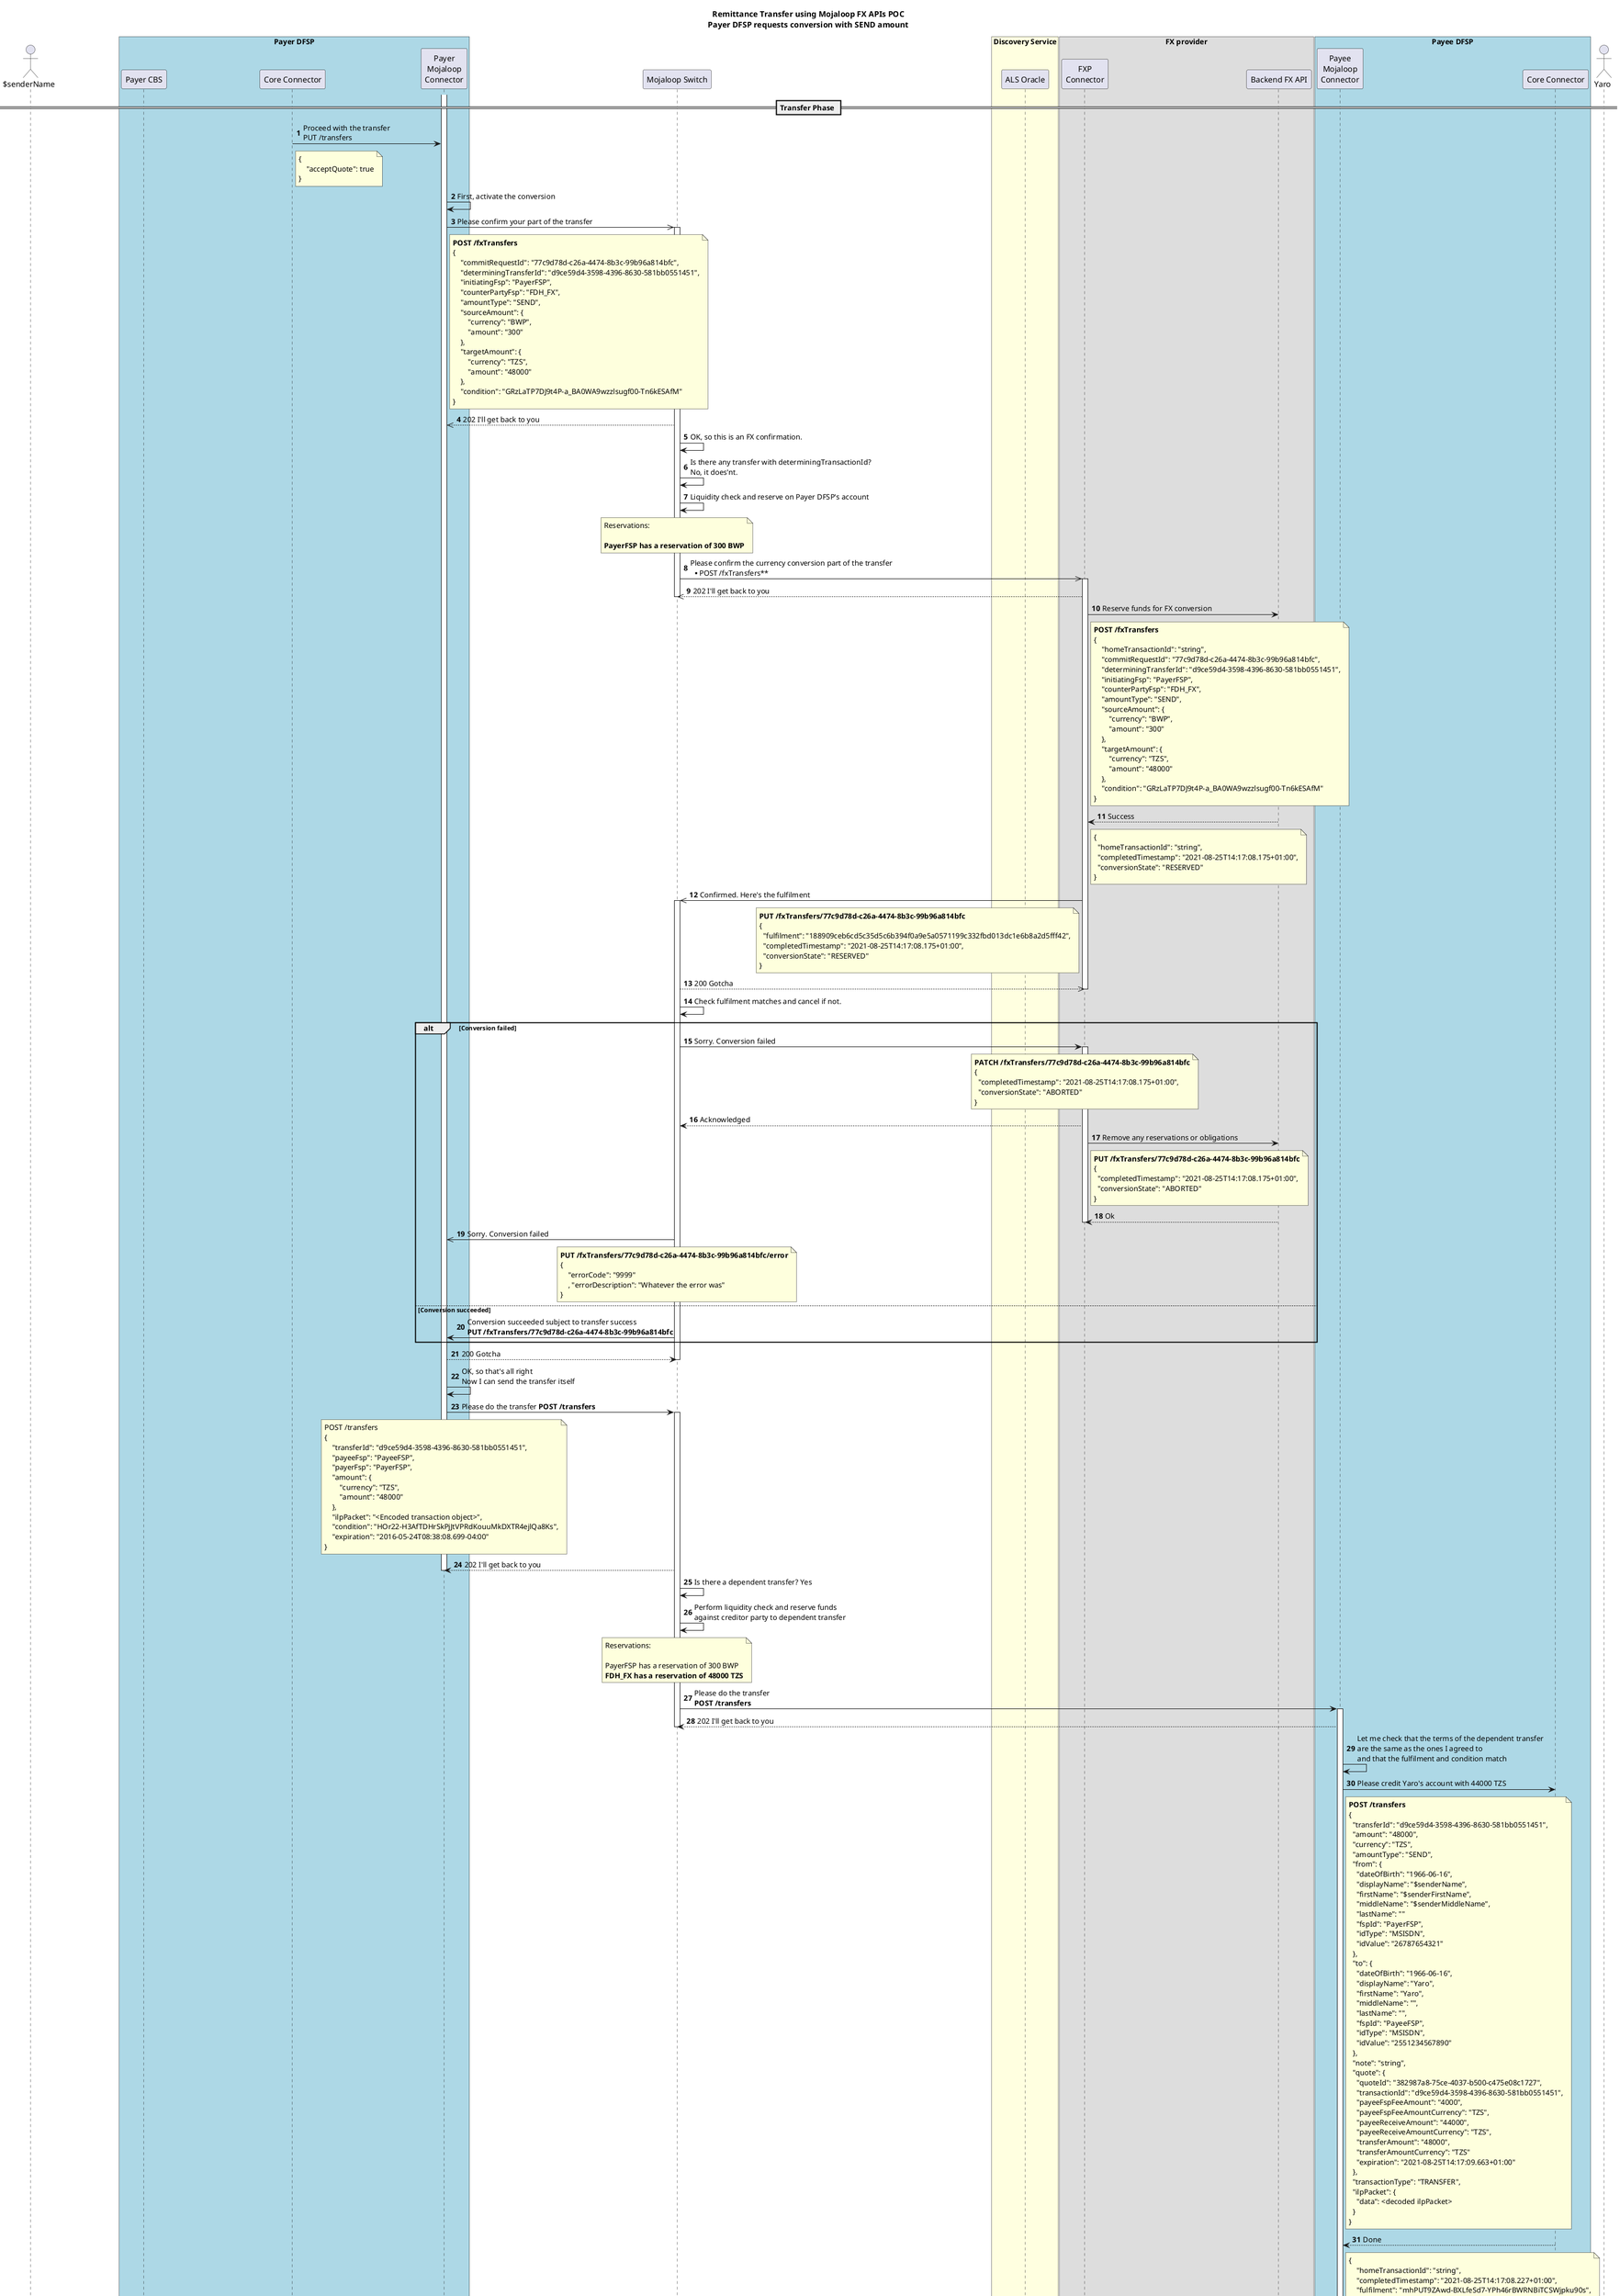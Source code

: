 @startuml

!$simplified = false
!$shortCutSingleFXP = false
!$hideSwitchDetail = false
!$advancedCoreConnectorFlow = false
!$senderLastName = ""
!$senderDOB = "1966-06-16"
!$receiverName = "Yaro"
!$receiverFirstName = "Yaro"
!$receiverMiddleName = ""
!$receiverLastName = ""
!$receiverDOB = "1966-06-16"
!$payerCurrency = "BWP"
!$payeeCurrency = "TZS"
!$payerFSPID = "PayerFSP"
!$payeeFSPID = "PayeeFSP"
!$fxpID = "FDH_FX"
!$payerMSISDN = "26787654321"
!$payeeMSISDN = "2551234567890"
!$payeeReceiveAmount = "44000"
!$payerSendAmount = "300"
!$payeeFee = "4000"
!$targetAmount = "48000"
!$fxpChargesSource = "33"
!$fxpChargesTarget = "6000"
!$fxpSourceAmount = "300"
!$fxpTargetAmount = "48000"
!$totalChargesSourceCurrency = "55"
!$totalChargesTargetCurrency = "10000"
!$conversionRequestId = "828cc75f-1654-415e-8fcd-df76cc9329b9"
!$conversionId = "581f68ef-b54f-416f-9161-ac34e889a84b"
!$homeTransactionId = "string"
!$quoteId = "382987a8-75ce-4037-b500-c475e08c1727"
!$transactionId = "d9ce59d4-3598-4396-8630-581bb0551451"
!$quotePayerExpiration = "2021-08-25T14:17:09.663+01:00"
!$quotePayeeExpiration = "2021-08-25T14:17:09.663+01:00"
!$commitRequestId = "77c9d78d-c26a-4474-8b3c-99b96a814bfc"
!$determiningTransferId = "d9ce59d4-3598-4396-8630-581bb0551451"
!$transferId = "d9ce59d4-3598-4396-8630-581bb0551451"
!$fxCondition = "GRzLaTP7DJ9t4P-a_BA0WA9wzzlsugf00-Tn6kESAfM"
!$condition = "HOr22-H3AfTDHrSkPjJtVPRdKouuMkDXTR4ejlQa8Ks"

title Remittance Transfer using Mojaloop FX APIs POC\nPayer DFSP requests conversion with SEND amount
actor "$senderName" as A1
box "Payer DFSP" #LightBlue  
  participant "Payer CBS" as PayerCBS
  participant "Core Connector" as PayerCC
  participant "Payer\nMojaloop\nConnector" as D1
end box

participant "Mojaloop Switch" as S1

box "Discovery Service" #LightYellow
  participant "ALS Oracle" as ALS
end box

box "FX provider"  
  participant "FXP\nConnector" as FXP
  participant "Backend FX API" as FXPBackend
end box

box "Payee DFSP" #LightBlue   
  participant "Payee\nMojaloop\nConnector" as D2
  participant "Core Connector" as PayeeCC
end box

actor "$receiverName" as A2
autonumber

== Transfer Phase ==

!if ($advancedCoreConnectorFlow != true)
PayerCC->D1: Proceed with the transfer\nPUT /transfers
note right of PayerCC
{
    "acceptQuote": true
}
end note
!else
PayerCC->D1: Proceed with the transfer\n**POST /fxTransfers**
    !if ($simplified != true)
    note right of PayerCC
    {
        "homeTransactionId": "$homeTransactionId",
        "commitRequestId": "$commitRequestId",
        "determiningTransferId": "$determiningTransferId",
        "initiatingFsp": "$payerFSPID",
        "counterPartyFsp": "$fxpID",
        "amountType": "SEND",
        "sourceAmount": {
            "currency": "$payerCurrency",
            "amount": "$fxpSourceAmount"
        },
        "targetAmount": {
            "currency": "$payeeCurrency",
            "amount": "$fxpTargetAmount"
        },
        "condition": "$fxCondition"
    }
    end note
    !endif
!endif

!if ($advancedCoreConnectorFlow != true)
D1->D1:First, activate the conversion
!endif
D1->>S1:Please confirm your part of the transfer
note right of D1
**POST /fxTransfers**
{
    "commitRequestId": "$commitRequestId",
    "determiningTransferId": "$determiningTransferId",
    "initiatingFsp": "$payerFSPID",
    "counterPartyFsp": "$fxpID",
    "amountType": "SEND",
    "sourceAmount": {
        "currency": "$payerCurrency",
        "amount": "$fxpSourceAmount"
    },
    "targetAmount": {
        "currency": "$payeeCurrency",
        "amount": "$fxpTargetAmount"
    },
    "condition": "$fxCondition"
}
end note
activate S1
!if ($simplified != true)
S1-->>D1:202 I'll get back to you
!endif
deactivate D2
!if ($hideSwitchDetail != true)
S1->S1:OK, so this is an FX confirmation.
S1->S1: Is there any transfer with determiningTransactionId?\nNo, it does'nt.
!endif
S1->S1: Liquidity check and reserve on Payer DFSP's account
!if ($hideSwitchDetail != true)
note over S1
Reservations:

**$payerFSPID has a reservation of $fxpSourceAmount $payerCurrency**
end note
!endif
S1->>FXP:Please confirm the currency conversion part of the transfer\n** POST /fxTransfers**
activate FXP
!if ($simplified != true)
FXP-->>S1:202 I'll get back to you
!endif
deactivate S1
FXP->FXPBackend:Reserve funds for FX conversion
note right of FXP
**POST /fxTransfers**
{
    "homeTransactionId": "$homeTransactionId",
    "commitRequestId": "$commitRequestId",
    "determiningTransferId": "$determiningTransferId",
    "initiatingFsp": "$payerFSPID",
    "counterPartyFsp": "$fxpID",
    "amountType": "SEND",
    "sourceAmount": {
        "currency": "$payerCurrency",
        "amount": "$fxpSourceAmount"
    },
    "targetAmount": {
        "currency": "$payeeCurrency",
        "amount": "$fxpTargetAmount"
    },
    "condition": "$fxCondition"
}
end note
FXPBackend-->FXP:Success
note right of FXP
{
  "homeTransactionId": "$homeTransactionId",
  "completedTimestamp": "2021-08-25T14:17:08.175+01:00",
  "conversionState": "RESERVED"
}
end note
FXP->>S1:Confirmed. Here's the fulfilment
note left of FXP
**PUT /fxTransfers/$commitRequestId**
{
  "fulfilment": "188909ceb6cd5c35d5c6b394f0a9e5a0571199c332fbd013dc1e6b8a2d5fff42",
  "completedTimestamp": "2021-08-25T14:17:08.175+01:00",
  "conversionState": "RESERVED"
}
end note
activate S1
!if ($simplified != true)
S1-->>FXP:200 Gotcha
!endif
deactivate FXP
!if ($simplified != true)
S1->S1:Check fulfilment matches and cancel if not.
alt Conversion failed
S1->FXP:Sorry. Conversion failed
note over FXP
**PATCH /fxTransfers/$commitRequestId**
{
  "completedTimestamp": "2021-08-25T14:17:08.175+01:00",
  "conversionState": "ABORTED"
}
end note
activate FXP
FXP-->S1:Acknowledged
FXP->FXPBackend:Remove any reservations or obligations
note right of FXP
**PUT /fxTransfers/$commitRequestId**
{
  "completedTimestamp": "2021-08-25T14:17:08.175+01:00",
  "conversionState": "ABORTED"
}
end note
FXPBackend-->FXP:Ok
deactivate FXP

S1->>D1:Sorry. Conversion failed
note over S1
**PUT /fxTransfers/$commitRequestId/error**
{
    "errorCode": "9999"
    , "errorDescription": "Whatever the error was"
}
end note
else Conversion succeeded
S1->D1:Conversion succeeded subject to transfer success\n**PUT /fxTransfers/77c9d78d-c26a-4474-8b3c-99b96a814bfc**

end
!else
S1->D1:Conversion succeeded subject to transfer success\n**PUT /fxTransfers/77c9d78d-c26a-4474-8b3c-99b96a814bfc**
!endif
activate D1
!if ($simplified != true)
D1-->S1:200 Gotcha
!endif
deactivate S1

!if ($advancedCoreConnectorFlow != true)
    D1->D1:OK, so that's all right\nNow I can send the transfer itself
    ' TODO: Need to add PUT /transfers response here
!else
    D1-->PayerCC:Confirmed. You can proceed with the transfer.
    note right of PayerCC
    **PUT /fxTransfers/$commitRequestId**
    {
        "fulfilment": "188909ceb6cd5c35d5c6b394f0a9e5a0571199c332fbd013dc1e6b8a2d5fff42",
        "completedTimestamp": "2021-08-25T14:17:08.175+01:00",
        "conversionState": "RESERVED"
    }
    end note

    PayerCC-->D1:Please do the transfer **POST /simpleTransfers**
    !if ($simplified != true)
    note right of PayerCC
    {
        "fspId": "$payeeFSPID",
        "transfersPostRequest": {
            "transferId": "$transferId",
            "payeeFsp": "$payeeFSPID",
            "payerFsp": "$payerFSPID",
            "amount": {
                "currency": "$payeeCurrency",
                "amount": "$targetAmount"
            },
            "ilpPacket": "<Encoded transaction object>",
            "condition": "$condition",
            "expiration": "2016-05-24T08:38:08.699-04:00"
        }
    }
    end note
    !endif
!endif

D1->S1:Please do the transfer **POST /transfers**
!if ($simplified != true)
note over D1
POST /transfers
{
    "transferId": "$transferId",
    "payeeFsp": "$payeeFSPID",
    "payerFsp": "$payerFSPID",
    "amount": {
        "currency": "$payeeCurrency",
        "amount": "$targetAmount"
    },
    "ilpPacket": "<Encoded transaction object>",
    "condition": "$condition",
    "expiration": "2016-05-24T08:38:08.699-04:00"
}
end note
!endif
activate S1
!if ($simplified != true)
S1-->D1:202 I'll get back to you
!endif
deactivate D1
!if ($hideSwitchDetail != true)
S1->S1:Is there a dependent transfer? Yes
!endif
S1->S1:Perform liquidity check and reserve funds\nagainst creditor party to dependent transfer
note over S1
Reservations:

$payerFSPID has a reservation of $fxpSourceAmount $payerCurrency
**$fxpID has a reservation of $targetAmount $payeeCurrency**
end note

S1->D2:Please do the transfer\n**POST /transfers**
activate D2
!if ($simplified != true)
D2-->S1:202 I'll get back to you
!endif
deactivate S1
D2->D2:Let me check that the terms of the dependent transfer\nare the same as the ones I agreed to\nand that the fulfilment and condition match

D2->PayeeCC:Please credit $receiverName's account with $payeeReceiveAmount $payeeCurrency
!if ($simplified != true)
note right of D2
**POST /transfers**
{
  "transferId": "$transferId",
  "amount": "$targetAmount",
  "currency": "$payeeCurrency",
  "amountType": "SEND",
  "from": {
    "dateOfBirth": "$senderDOB",
    "displayName": "$senderName",
    "firstName": "$senderFirstName",
    "middleName": "$senderMiddleName",
    "lastName": "$senderLastName"
    "fspId": "$payerFSPID",
    "idType": "MSISDN",
    "idValue": "$payerMSISDN"
  },
  "to": {
    "dateOfBirth": "$receiverDOB",
    "displayName": "$receiverName",
    "firstName": "$receiverFirstName",
    "middleName": "$receiverMiddleName",
    "lastName": "$receiverLastName",
    "fspId": "$payeeFSPID",
    "idType": "MSISDN",
    "idValue": "$payeeMSISDN"
  },
  "note": "string",
  "quote": {
    "quoteId": "$quoteId",
    "transactionId": "$transactionId",
    "payeeFspFeeAmount": "$payeeFee",
    "payeeFspFeeAmountCurrency": "$payeeCurrency",
    "payeeReceiveAmount": "$payeeReceiveAmount",
    "payeeReceiveAmountCurrency": "$payeeCurrency",
    "transferAmount": "$targetAmount",
    "transferAmountCurrency": "$payeeCurrency"
    "expiration": "$quotePayeeExpiration"
  },
  "transactionType": "TRANSFER",
  "ilpPacket": {
    "data": <decoded ilpPacket>
  }
}
end note
!endif

PayeeCC-->D2:Done
!if ($simplified != true)
note right of D2
{
    "homeTransactionId": "string",
    "completedTimestamp": "2021-08-25T14:17:08.227+01:00",
    "fulfilment": "mhPUT9ZAwd-BXLfeSd7-YPh46rBWRNBiTCSWjpku90s",
    **Note: fulfilment is optional: SDK will create if not found**
    "transferState": "COMMITTED"
}
end note
!endif

D2->>S1:Transfer is confirmed, here's the fulfilment
note over D2
**PUT /transfers/$commitRequestId**
{
    "completedTimestamp": "2021-08-25T14:17:08.227+01:00",
    "fulfilment": "mhPUT9ZAwd-BXLfeSd7-YPh46rBWRNBiTCSWjpku90s",
    "transferState": "COMMITTED"
}
end note
activate S1
!if ($simplified != true)
S1-->>D2:200 Gotcha
!endif
deactivate D2
!if ($hideSwitchDetail != true)
S1->S1:Is there a dependent transfer?\nYes, there is.
S1->S1:Is this dependency against the debtor party to the transfer?\nYes, it is.
S1->S1:Create an obligation from the debtor party to the party named in the dependency (the FXP)
S1->S1:Is the transfer denominated in the currency of the payee receive amount?\nYes, it is.
S1->S1:Create an obligation from the party named in the dependency\nto the creditor party for the transfer
!else
S1->S1:Create obligations from the payer to the FXP and from FXP to the payee
!endif
S1->>FXP:The transfer succeeded.\nYou can clear it in your ledgers
note over S1
**PATCH /fxTransfers/$commitRequestId**
{
    "completedTimestamp": "2021-08-25T14:17:08.227+01:00",
    "fulfilment": "mhPUT9ZAwd-BXLfeSd7-YPh46rBWRNBiTCSWjpku90s",
    "transferState": "COMMITTED"
}
end note
activate FXP
FXP->FXP:Let's just check: does this match the stuff I sent?
FXP->FXP:It does. Great. I'll clear the conversion
FXP-->>S1:200 Gotcha
deactivate FXP
note over S1
    Ledger positions:
    $payerFSPID has a debit of $fxpSourceAmount $payerCurrency
    $fxpID has a credit of $fxpSourceAmount $payerCurrency
    $fxpID has a debit of $fxpTargetAmount $payeeCurrency
    $payeeFSPID has a credit of $targetAmount $payeeCurrency
end note
S1->>D1:Transfer is complete\n**PUT /transfers/$commitRequestId**
activate D1
!if ($simplified != true)
D1-->S1:200 Gotcha
!endif
deactivate S1
!if ($advancedCoreConnectorFlow != true)
    D1-->PayerCC:Transfer was completed successfully
    note right of PayerCC
    {
        "transferId": "$transferId",
            "homeTransactionId": "$homeTransactionId",
            "from": {
                "dateOfBirth": "$senderDOB",
                "displayName": "$senderName",
                "firstName": "$senderFirstName",
                "middleName": "$senderMiddleName",
                "lastName": "$senderLastName"
                "fspId": "$payerFSPID",
                "idType": "MSISDN",
                "idValue": "$payerMSISDN"
            },
            "to": {
                "type": "CONSUMER",
                "idType": "MSISDN",
                "idValue": "$payeeMSISDN",
                "displayName": "$receiverName",
                "firstName": "$receiverFirstName",
                "middleName": "$receiverMiddleName",
                "lastName": "$receiverLastName"
                "dateOfBirth": "$receiverDOB",

                "fspId": "$payeeFSPID"
                "supportedCurrencies": [ "$payeeCurrency" ]
                "kycInformation": "<Encrypted KYC Data>"
            },
            "amountType": "SEND",
            "currency": "$payerCurrency",
            "amount": "$payerSendAmount"
            "currentState": "**COMPLETED**",
            "getPartiesResponse": {
                <Same as the previous responses>
            },
            "conversionRequestId": "$conversionRequestId",
            "fxQuotesResponse": {
                <Same as the previous responses>
            },
            "fxQuotesResponseSource": "$payeeFSPID",
            "quoteId": "$quoteId",
            "quoteResponse": {
                <Same as the previous responses>
            },
            "quoteResponseSource": "$payeeFSPID",
            "fulfil": {
                "body": {
                    "completedTimestamp": "2021-08-25T14:17:08.227+01:00",
                    "fulfilment": "mhPUT9ZAwd-BXLfeSd7-YPh46rBWRNBiTCSWjpku90s",
                    "transferState": "COMMITTED"
                },
                "headers": {}
            },
        }
    end note
!else
   D1-->PayerCC:Transfer was completed successfully
    !if ($simplified != true)
        note right of PayerCC
        {
            "transfer": {
                "body": {
                    "completedTimestamp": "2021-08-25T14:17:08.227+01:00",
                    "fulfilment": "mhPUT9ZAwd-BXLfeSd7-YPh46rBWRNBiTCSWjpku90s",
                    "transferState": "COMMITTED"
                },
                "headers": {}
            },
            "currentState": "COMPLETED"
        }
        end note
    !endif
!endif

PayerCC->PayerCBS:Transfer was completed successfully
PayerCBS->PayerCBS:Commit the funds in my ledgers
PayerCBS->A1:Your transfer is successful
deactivate D1
@enduml